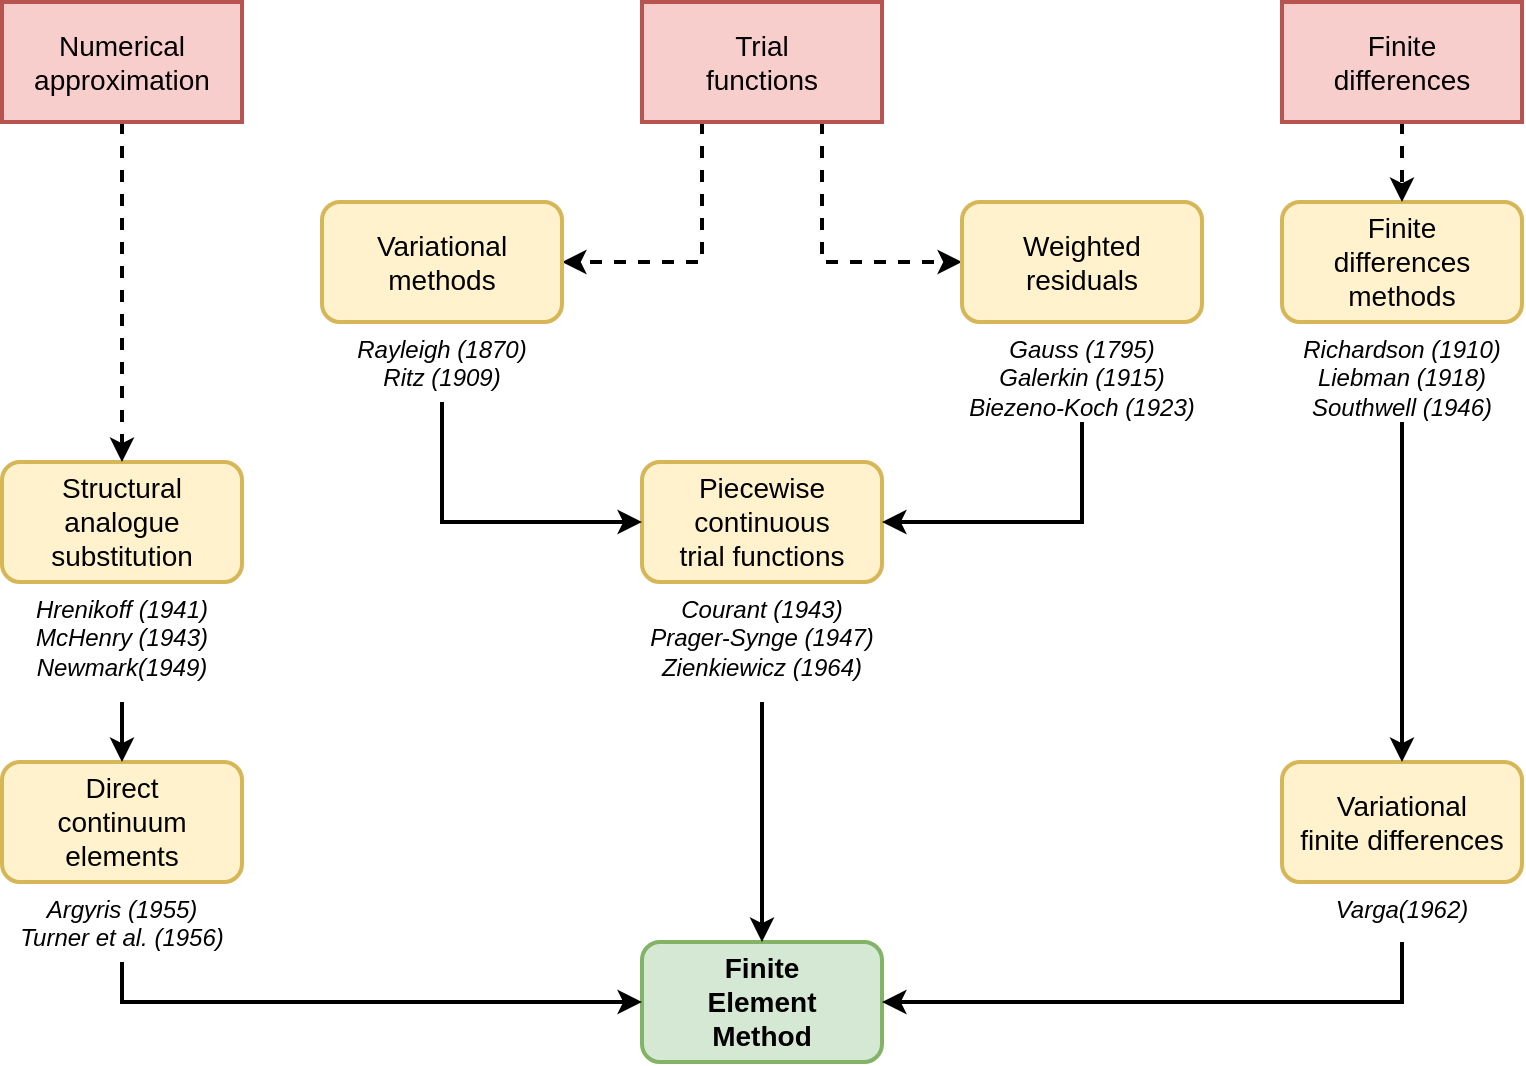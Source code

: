 <mxfile version="13.0.8" type="device"><diagram id="JVASD59Mq3C5CrusrzDJ" name="Page-1"><mxGraphModel dx="1422" dy="762" grid="1" gridSize="10" guides="1" tooltips="1" connect="1" arrows="1" fold="1" page="1" pageScale="1" pageWidth="827" pageHeight="1169" math="0" shadow="0"><root><mxCell id="0"/><mxCell id="1" parent="0"/><mxCell id="_JazE1lc-_8G59ElzgMk-25" style="edgeStyle=orthogonalEdgeStyle;rounded=0;orthogonalLoop=1;jettySize=auto;html=1;exitX=0.25;exitY=1;exitDx=0;exitDy=0;entryX=1;entryY=0.5;entryDx=0;entryDy=0;dashed=1;strokeWidth=2;" edge="1" parent="1" source="_JazE1lc-_8G59ElzgMk-1" target="_JazE1lc-_8G59ElzgMk-3"><mxGeometry relative="1" as="geometry"/></mxCell><mxCell id="_JazE1lc-_8G59ElzgMk-26" style="edgeStyle=orthogonalEdgeStyle;rounded=0;orthogonalLoop=1;jettySize=auto;html=1;exitX=0.75;exitY=1;exitDx=0;exitDy=0;entryX=0;entryY=0.5;entryDx=0;entryDy=0;dashed=1;strokeWidth=2;" edge="1" parent="1" source="_JazE1lc-_8G59ElzgMk-1" target="_JazE1lc-_8G59ElzgMk-4"><mxGeometry relative="1" as="geometry"/></mxCell><mxCell id="_JazE1lc-_8G59ElzgMk-1" value="&lt;font style=&quot;font-size: 14px&quot;&gt;Trial&lt;br&gt;functions&lt;/font&gt;" style="rounded=1;whiteSpace=wrap;html=1;arcSize=0;strokeWidth=2;fillColor=#f8cecc;strokeColor=#b85450;" vertex="1" parent="1"><mxGeometry x="440" y="60" width="120" height="60" as="geometry"/></mxCell><mxCell id="_JazE1lc-_8G59ElzgMk-2" value="&lt;font style=&quot;font-size: 14px&quot;&gt;Finite&lt;br&gt;differences&lt;br&gt;methods&lt;/font&gt;" style="rounded=1;whiteSpace=wrap;html=1;strokeWidth=2;fillColor=#fff2cc;strokeColor=#d6b656;" vertex="1" parent="1"><mxGeometry x="760" y="160" width="120" height="60" as="geometry"/></mxCell><mxCell id="_JazE1lc-_8G59ElzgMk-3" value="&lt;font style=&quot;font-size: 14px&quot;&gt;Variational&lt;br&gt;methods&lt;/font&gt;" style="rounded=1;whiteSpace=wrap;html=1;strokeWidth=2;fillColor=#fff2cc;strokeColor=#d6b656;" vertex="1" parent="1"><mxGeometry x="280" y="160" width="120" height="60" as="geometry"/></mxCell><mxCell id="_JazE1lc-_8G59ElzgMk-4" value="&lt;font style=&quot;font-size: 14px&quot;&gt;Weighted&lt;br&gt;residuals&lt;/font&gt;" style="rounded=1;whiteSpace=wrap;html=1;strokeWidth=2;fillColor=#fff2cc;strokeColor=#d6b656;" vertex="1" parent="1"><mxGeometry x="600" y="160" width="120" height="60" as="geometry"/></mxCell><mxCell id="_JazE1lc-_8G59ElzgMk-5" value="&lt;font style=&quot;font-size: 14px&quot;&gt;Piecewise&lt;br&gt;continuous&lt;br&gt;trial functions&lt;/font&gt;" style="rounded=1;whiteSpace=wrap;html=1;strokeWidth=2;fillColor=#fff2cc;strokeColor=#d6b656;" vertex="1" parent="1"><mxGeometry x="440" y="290" width="120" height="60" as="geometry"/></mxCell><mxCell id="_JazE1lc-_8G59ElzgMk-6" value="&lt;font style=&quot;font-size: 14px&quot;&gt;Variational&lt;br&gt;finite differences&lt;/font&gt;" style="rounded=1;whiteSpace=wrap;html=1;strokeWidth=2;fillColor=#fff2cc;strokeColor=#d6b656;" vertex="1" parent="1"><mxGeometry x="760" y="440" width="120" height="60" as="geometry"/></mxCell><mxCell id="_JazE1lc-_8G59ElzgMk-7" value="&lt;font style=&quot;font-size: 14px&quot;&gt;Structural&lt;br&gt;analogue&lt;br&gt;substitution&lt;/font&gt;" style="rounded=1;whiteSpace=wrap;html=1;strokeWidth=2;fillColor=#fff2cc;strokeColor=#d6b656;" vertex="1" parent="1"><mxGeometry x="120" y="290" width="120" height="60" as="geometry"/></mxCell><mxCell id="_JazE1lc-_8G59ElzgMk-8" value="&lt;font style=&quot;font-size: 14px&quot;&gt;Direct&lt;br&gt;continuum&lt;br&gt;elements&lt;/font&gt;" style="rounded=1;whiteSpace=wrap;html=1;strokeWidth=2;fillColor=#fff2cc;strokeColor=#d6b656;" vertex="1" parent="1"><mxGeometry x="120" y="440" width="120" height="60" as="geometry"/></mxCell><mxCell id="_JazE1lc-_8G59ElzgMk-9" value="&lt;b&gt;&lt;font style=&quot;font-size: 14px&quot;&gt;Finite&lt;br&gt;Element&lt;br&gt;Method&lt;/font&gt;&lt;/b&gt;" style="rounded=1;whiteSpace=wrap;html=1;strokeWidth=2;fillColor=#d5e8d4;strokeColor=#82b366;" vertex="1" parent="1"><mxGeometry x="440" y="530" width="120" height="60" as="geometry"/></mxCell><mxCell id="_JazE1lc-_8G59ElzgMk-13" style="edgeStyle=orthogonalEdgeStyle;rounded=0;orthogonalLoop=1;jettySize=auto;html=1;exitX=0.5;exitY=1;exitDx=0;exitDy=0;entryX=0;entryY=0.5;entryDx=0;entryDy=0;strokeWidth=2;" edge="1" parent="1" source="_JazE1lc-_8G59ElzgMk-10" target="_JazE1lc-_8G59ElzgMk-5"><mxGeometry relative="1" as="geometry"/></mxCell><mxCell id="_JazE1lc-_8G59ElzgMk-10" value="&lt;i&gt;Rayleigh (1870)&lt;br&gt;Ritz (1909)&lt;/i&gt;" style="text;html=1;strokeColor=none;fillColor=none;align=center;verticalAlign=top;whiteSpace=wrap;rounded=0;" vertex="1" parent="1"><mxGeometry x="280" y="220" width="120" height="40" as="geometry"/></mxCell><mxCell id="_JazE1lc-_8G59ElzgMk-12" style="edgeStyle=orthogonalEdgeStyle;rounded=0;orthogonalLoop=1;jettySize=auto;html=1;entryX=1;entryY=0.5;entryDx=0;entryDy=0;exitX=0.5;exitY=1;exitDx=0;exitDy=0;strokeWidth=2;" edge="1" parent="1" source="_JazE1lc-_8G59ElzgMk-11" target="_JazE1lc-_8G59ElzgMk-5"><mxGeometry relative="1" as="geometry"/></mxCell><mxCell id="_JazE1lc-_8G59ElzgMk-11" value="&lt;i&gt;Gauss (1795)&lt;br&gt;Galerkin (1915)&lt;br&gt;Biezeno-Koch (1923)&lt;/i&gt;" style="text;html=1;strokeColor=none;fillColor=none;align=center;verticalAlign=top;whiteSpace=wrap;rounded=0;" vertex="1" parent="1"><mxGeometry x="600" y="220" width="120" height="50" as="geometry"/></mxCell><mxCell id="_JazE1lc-_8G59ElzgMk-22" style="edgeStyle=orthogonalEdgeStyle;rounded=0;orthogonalLoop=1;jettySize=auto;html=1;exitX=0.5;exitY=1;exitDx=0;exitDy=0;entryX=0.5;entryY=0;entryDx=0;entryDy=0;strokeWidth=2;" edge="1" parent="1" source="_JazE1lc-_8G59ElzgMk-14" target="_JazE1lc-_8G59ElzgMk-9"><mxGeometry relative="1" as="geometry"><mxPoint x="500" y="450" as="sourcePoint"/></mxGeometry></mxCell><mxCell id="_JazE1lc-_8G59ElzgMk-14" value="&lt;i&gt;Courant (1943)&lt;br&gt;Prager-Synge (1947)&lt;br&gt;Zienkiewicz (1964)&lt;/i&gt;" style="text;html=1;strokeColor=none;fillColor=none;align=center;verticalAlign=top;whiteSpace=wrap;rounded=0;" vertex="1" parent="1"><mxGeometry x="440" y="350" width="120" height="60" as="geometry"/></mxCell><mxCell id="_JazE1lc-_8G59ElzgMk-27" style="edgeStyle=orthogonalEdgeStyle;rounded=0;orthogonalLoop=1;jettySize=auto;html=1;exitX=0.5;exitY=1;exitDx=0;exitDy=0;dashed=1;strokeWidth=2;" edge="1" parent="1" source="_JazE1lc-_8G59ElzgMk-15" target="_JazE1lc-_8G59ElzgMk-2"><mxGeometry relative="1" as="geometry"/></mxCell><mxCell id="_JazE1lc-_8G59ElzgMk-15" value="&lt;font style=&quot;font-size: 14px&quot;&gt;Finite&lt;br&gt;differences&lt;/font&gt;" style="rounded=1;whiteSpace=wrap;html=1;arcSize=0;strokeWidth=2;fillColor=#f8cecc;strokeColor=#b85450;" vertex="1" parent="1"><mxGeometry x="760" y="60" width="120" height="60" as="geometry"/></mxCell><mxCell id="_JazE1lc-_8G59ElzgMk-18" style="edgeStyle=orthogonalEdgeStyle;rounded=0;orthogonalLoop=1;jettySize=auto;html=1;exitX=0.5;exitY=1;exitDx=0;exitDy=0;entryX=0.5;entryY=0;entryDx=0;entryDy=0;strokeWidth=2;" edge="1" parent="1" source="_JazE1lc-_8G59ElzgMk-16" target="_JazE1lc-_8G59ElzgMk-6"><mxGeometry relative="1" as="geometry"/></mxCell><mxCell id="_JazE1lc-_8G59ElzgMk-16" value="&lt;i&gt;Richardson (1910)&lt;br&gt;Liebman (1918)&lt;br&gt;Southwell (1946)&lt;/i&gt;" style="text;html=1;strokeColor=none;fillColor=none;align=center;verticalAlign=top;whiteSpace=wrap;rounded=0;" vertex="1" parent="1"><mxGeometry x="760" y="220" width="120" height="50" as="geometry"/></mxCell><mxCell id="_JazE1lc-_8G59ElzgMk-21" style="edgeStyle=orthogonalEdgeStyle;rounded=0;orthogonalLoop=1;jettySize=auto;html=1;exitX=0.5;exitY=1;exitDx=0;exitDy=0;entryX=1;entryY=0.5;entryDx=0;entryDy=0;strokeWidth=2;" edge="1" parent="1" source="_JazE1lc-_8G59ElzgMk-17" target="_JazE1lc-_8G59ElzgMk-9"><mxGeometry relative="1" as="geometry"/></mxCell><mxCell id="_JazE1lc-_8G59ElzgMk-17" value="&lt;i&gt;Varga(1962)&lt;/i&gt;" style="text;html=1;strokeColor=none;fillColor=none;align=center;verticalAlign=top;whiteSpace=wrap;rounded=0;" vertex="1" parent="1"><mxGeometry x="760" y="500" width="120" height="30" as="geometry"/></mxCell><mxCell id="_JazE1lc-_8G59ElzgMk-19" style="edgeStyle=orthogonalEdgeStyle;rounded=0;orthogonalLoop=1;jettySize=auto;html=1;exitX=0.5;exitY=1;exitDx=0;exitDy=0;" edge="1" parent="1" source="_JazE1lc-_8G59ElzgMk-17" target="_JazE1lc-_8G59ElzgMk-17"><mxGeometry relative="1" as="geometry"/></mxCell><mxCell id="_JazE1lc-_8G59ElzgMk-24" style="edgeStyle=orthogonalEdgeStyle;rounded=0;orthogonalLoop=1;jettySize=auto;html=1;exitX=0.5;exitY=1;exitDx=0;exitDy=0;entryX=0;entryY=0.5;entryDx=0;entryDy=0;strokeWidth=2;" edge="1" parent="1" source="_JazE1lc-_8G59ElzgMk-23" target="_JazE1lc-_8G59ElzgMk-9"><mxGeometry relative="1" as="geometry"/></mxCell><mxCell id="_JazE1lc-_8G59ElzgMk-23" value="&lt;i&gt;Argyris (1955)&lt;br&gt;Turner et al. (1956)&lt;/i&gt;" style="text;html=1;strokeColor=none;fillColor=none;align=center;verticalAlign=top;whiteSpace=wrap;rounded=0;" vertex="1" parent="1"><mxGeometry x="120" y="500" width="120" height="40" as="geometry"/></mxCell><mxCell id="_JazE1lc-_8G59ElzgMk-29" style="edgeStyle=orthogonalEdgeStyle;rounded=0;orthogonalLoop=1;jettySize=auto;html=1;exitX=0.5;exitY=1;exitDx=0;exitDy=0;entryX=0.5;entryY=0;entryDx=0;entryDy=0;strokeWidth=2;" edge="1" parent="1" source="_JazE1lc-_8G59ElzgMk-28" target="_JazE1lc-_8G59ElzgMk-8"><mxGeometry relative="1" as="geometry"/></mxCell><mxCell id="_JazE1lc-_8G59ElzgMk-28" value="&lt;i&gt;Hrenikoff (1941)&lt;br&gt;McHenry (1943)&lt;br&gt;Newmark(1949)&lt;/i&gt;" style="text;html=1;strokeColor=none;fillColor=none;align=center;verticalAlign=top;whiteSpace=wrap;rounded=0;" vertex="1" parent="1"><mxGeometry x="120" y="350" width="120" height="60" as="geometry"/></mxCell><mxCell id="_JazE1lc-_8G59ElzgMk-31" style="edgeStyle=orthogonalEdgeStyle;rounded=0;orthogonalLoop=1;jettySize=auto;html=1;entryX=0.5;entryY=0;entryDx=0;entryDy=0;strokeWidth=2;dashed=1;" edge="1" parent="1" source="_JazE1lc-_8G59ElzgMk-30" target="_JazE1lc-_8G59ElzgMk-7"><mxGeometry relative="1" as="geometry"/></mxCell><mxCell id="_JazE1lc-_8G59ElzgMk-30" value="&lt;font style=&quot;font-size: 14px&quot;&gt;Numerical approximation&lt;br&gt;&lt;/font&gt;" style="rounded=0;whiteSpace=wrap;html=1;strokeWidth=2;fillColor=#f8cecc;strokeColor=#b85450;" vertex="1" parent="1"><mxGeometry x="120" y="60" width="120" height="60" as="geometry"/></mxCell></root></mxGraphModel></diagram></mxfile>